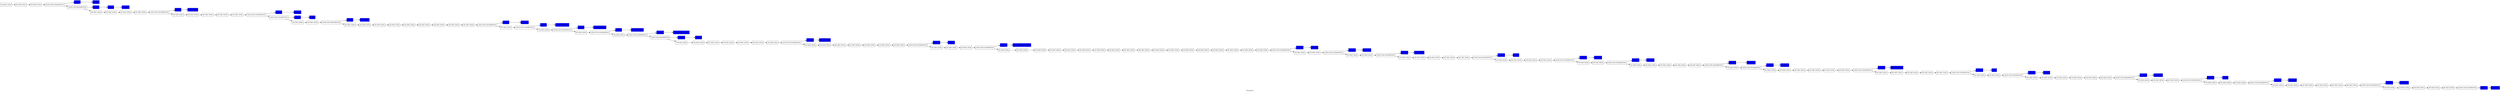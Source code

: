 digraph G {
rankdir = LR; 
	node [shape=record, color=black]; 
label = "Estructura";
color=black;
		n_0[label = "NO HAY LISTA"];
		n_1[label = "NO HAY LISTA"];
		n_2[label = "NO HAY LISTA"];
		n_3[label = "LISTA CON:1ELEMENTOS"];
subgraph Lista_0{
rankdir = UD; 
	node [shape=record, fillcolor ="blue", style ="filled", color=black]; 
n_3->Lista_0;
Lista_0->"Amador";
}
		n_4[label = "LISTA CON:2ELEMENTOS"];
subgraph Lista_1{
rankdir = UD; 
	node [shape=record, fillcolor ="blue", style ="filled", color=black]; 
"Aurora"->"Armados";
n_4->Lista_1;
Lista_1->"Aurora";
}
		n_5[label = "NO HAY LISTA"];
		n_6[label = "NO HAY LISTA"];
		n_7[label = "NO HAY LISTA"];
		n_8[label = "NO HAY LISTA"];
		n_9[label = "LISTA CON:1ELEMENTOS"];
subgraph Lista_2{
rankdir = UD; 
	node [shape=record, fillcolor ="blue", style ="filled", color=black]; 
n_9->Lista_2;
Lista_2->"A comer todo";
}
		n_10[label = "NO HAY LISTA"];
		n_11[label = "NO HAY LISTA"];
		n_12[label = "NO HAY LISTA"];
		n_13[label = "NO HAY LISTA"];
		n_14[label = "NO HAY LISTA"];
		n_15[label = "LISTA CON:1ELEMENTOS"];
subgraph Lista_3{
rankdir = UD; 
	node [shape=record, fillcolor ="blue", style ="filled", color=black]; 
n_15->Lista_3;
Lista_3->"Baltazar";
}
		n_16[label = "LISTA CON:1ELEMENTOS"];
subgraph Lista_4{
rankdir = UD; 
	node [shape=record, fillcolor ="blue", style ="filled", color=black]; 
n_16->Lista_4;
Lista_4->"Benito";
}
		n_17[label = "NO HAY LISTA"];
		n_18[label = "NO HAY LISTA"];
		n_19[label = "LISTA CON:1ELEMENTOS"];
subgraph Lista_5{
rankdir = UD; 
	node [shape=record, fillcolor ="blue", style ="filled", color=black]; 
n_19->Lista_5;
Lista_5->"Basic shoes";
}
		n_20[label = "NO HAY LISTA"];
		n_21[label = "NO HAY LISTA"];
		n_22[label = "NO HAY LISTA"];
		n_23[label = "NO HAY LISTA"];
		n_24[label = "NO HAY LISTA"];
		n_25[label = "NO HAY LISTA"];
		n_26[label = "NO HAY LISTA"];
		n_27[label = "NO HAY LISTA"];
		n_28[label = "NO HAY LISTA"];
		n_29[label = "LISTA CON:1ELEMENTOS"];
subgraph Lista_6{
rankdir = UD; 
	node [shape=record, fillcolor ="blue", style ="filled", color=black]; 
n_29->Lista_6;
Lista_6->"Bayoneta";
}
		n_30[label = "NO HAY LISTA"];
		n_31[label = "LISTA CON:1ELEMENTOS"];
subgraph Lista_7{
rankdir = UD; 
	node [shape=record, fillcolor ="blue", style ="filled", color=black]; 
n_31->Lista_7;
Lista_7->"Calzado deportivo";
}
		n_32[label = "NO HAY LISTA"];
		n_33[label = "LISTA CON:1ELEMENTOS"];
subgraph Lista_8{
rankdir = UD; 
	node [shape=record, fillcolor ="blue", style ="filled", color=black]; 
n_33->Lista_8;
Lista_8->"Cosas de beisbol";
}
		n_34[label = "NO HAY LISTA"];
		n_35[label = "LISTA CON:1ELEMENTOS"];
subgraph Lista_9{
rankdir = UD; 
	node [shape=record, fillcolor ="blue", style ="filled", color=black]; 
n_35->Lista_9;
Lista_9->"Comidas Juanito";
}
		n_36[label = "NO HAY LISTA"];
		n_37[label = "LISTA CON:1ELEMENTOS"];
subgraph Lista_10{
rankdir = UD; 
	node [shape=record, fillcolor ="blue", style ="filled", color=black]; 
n_37->Lista_10;
Lista_10->"Comedor La chapinita";
}
		n_38[label = "LISTA CON:1ELEMENTOS"];
subgraph Lista_11{
rankdir = UD; 
	node [shape=record, fillcolor ="blue", style ="filled", color=black]; 
n_38->Lista_11;
Lista_11->"Charlys";
}
		n_39[label = "NO HAY LISTA"];
		n_40[label = "NO HAY LISTA"];
		n_41[label = "NO HAY LISTA"];
		n_42[label = "NO HAY LISTA"];
		n_43[label = "NO HAY LISTA"];
		n_44[label = "NO HAY LISTA"];
		n_45[label = "NO HAY LISTA"];
		n_46[label = "LISTA CON:1ELEMENTOS"];
subgraph Lista_12{
rankdir = UD; 
	node [shape=record, fillcolor ="blue", style ="filled", color=black]; 
n_46->Lista_12;
Lista_12->"Deportes 2000";
}
		n_47[label = "NO HAY LISTA"];
		n_48[label = "NO HAY LISTA"];
		n_49[label = "NO HAY LISTA"];
		n_50[label = "NO HAY LISTA"];
		n_51[label = "NO HAY LISTA"];
		n_52[label = "NO HAY LISTA"];
		n_53[label = "NO HAY LISTA"];
		n_54[label = "LISTA CON:1ELEMENTOS"];
subgraph Lista_13{
rankdir = UD; 
	node [shape=record, fillcolor ="blue", style ="filled", color=black]; 
n_54->Lista_13;
Lista_13->"Demnys";
}
		n_55[label = "NO HAY LISTA"];
		n_56[label = "NO HAY LISTA"];
		n_57[label = "NO HAY LISTA"];
		n_58[label = "LISTA CON:1ELEMENTOS"];
subgraph Lista_14{
rankdir = UD; 
	node [shape=record, fillcolor ="blue", style ="filled", color=black]; 
n_58->Lista_14;
Lista_14->"De todo tipo de celulares";
}
		n_59[label = "NO HAY LISTA"];
		n_60[label = "NO HAY LISTA"];
		n_61[label = "NO HAY LISTA"];
		n_62[label = "NO HAY LISTA"];
		n_63[label = "NO HAY LISTA"];
		n_64[label = "NO HAY LISTA"];
		n_65[label = "NO HAY LISTA"];
		n_66[label = "NO HAY LISTA"];
		n_67[label = "NO HAY LISTA"];
		n_68[label = "NO HAY LISTA"];
		n_69[label = "NO HAY LISTA"];
		n_70[label = "NO HAY LISTA"];
		n_71[label = "NO HAY LISTA"];
		n_72[label = "NO HAY LISTA"];
		n_73[label = "NO HAY LISTA"];
		n_74[label = "NO HAY LISTA"];
		n_75[label = "NO HAY LISTA"];
		n_76[label = "NO HAY LISTA"];
		n_77[label = "LISTA CON:1ELEMENTOS"];
subgraph Lista_15{
rankdir = UD; 
	node [shape=record, fillcolor ="blue", style ="filled", color=black]; 
n_77->Lista_15;
Lista_15->"Franklin";
}
		n_78[label = "NO HAY LISTA"];
		n_79[label = "NO HAY LISTA"];
		n_80[label = "LISTA CON:1ELEMENTOS"];
subgraph Lista_16{
rankdir = UD; 
	node [shape=record, fillcolor ="blue", style ="filled", color=black]; 
n_80->Lista_16;
Lista_16->"Food shop";
}
		n_81[label = "NO HAY LISTA"];
		n_82[label = "NO HAY LISTA"];
		n_83[label = "LISTA CON:1ELEMENTOS"];
subgraph Lista_17{
rankdir = UD; 
	node [shape=record, fillcolor ="blue", style ="filled", color=black]; 
n_83->Lista_17;
Lista_17->"Food Market";
}
		n_84[label = "NO HAY LISTA"];
		n_85[label = "NO HAY LISTA"];
		n_86[label = "NO HAY LISTA"];
		n_87[label = "NO HAY LISTA"];
		n_88[label = "NO HAY LISTA"];
		n_89[label = "LISTA CON:1ELEMENTOS"];
subgraph Lista_18{
rankdir = UD; 
	node [shape=record, fillcolor ="blue", style ="filled", color=black]; 
n_89->Lista_18;
Lista_18->"Fishop";
}
		n_90[label = "NO HAY LISTA"];
		n_91[label = "NO HAY LISTA"];
		n_92[label = "NO HAY LISTA"];
		n_93[label = "NO HAY LISTA"];
		n_94[label = "LISTA CON:1ELEMENTOS"];
subgraph Lista_19{
rankdir = UD; 
	node [shape=record, fillcolor ="blue", style ="filled", color=black]; 
n_94->Lista_19;
Lista_19->"Gatorade";
}
		n_95[label = "NO HAY LISTA"];
		n_96[label = "NO HAY LISTA"];
		n_97[label = "LISTA CON:1ELEMENTOS"];
subgraph Lista_20{
rankdir = UD; 
	node [shape=record, fillcolor ="blue", style ="filled", color=black]; 
n_97->Lista_20;
Lista_20->"Go Green";
}
		n_98[label = "NO HAY LISTA"];
		n_99[label = "NO HAY LISTA"];
		n_100[label = "NO HAY LISTA"];
		n_101[label = "NO HAY LISTA"];
		n_102[label = "NO HAY LISTA"];
		n_103[label = "LISTA CON:1ELEMENTOS"];
subgraph Lista_21{
rankdir = UD; 
	node [shape=record, fillcolor ="blue", style ="filled", color=black]; 
n_103->Lista_21;
Lista_21->"GeekStore";
}
		n_104[label = "NO HAY LISTA"];
		n_105[label = "LISTA CON:1ELEMENTOS"];
subgraph Lista_22{
rankdir = UD; 
	node [shape=record, fillcolor ="blue", style ="filled", color=black]; 
n_105->Lista_22;
Lista_22->"Go movies";
}
		n_106[label = "NO HAY LISTA"];
		n_107[label = "NO HAY LISTA"];
		n_108[label = "NO HAY LISTA"];
		n_109[label = "NO HAY LISTA"];
		n_110[label = "NO HAY LISTA"];
		n_111[label = "NO HAY LISTA"];
		n_112[label = "LISTA CON:1ELEMENTOS"];
subgraph Lista_23{
rankdir = UD; 
	node [shape=record, fillcolor ="blue", style ="filled", color=black]; 
n_112->Lista_23;
Lista_23->"House of Boxing";
}
		n_113[label = "NO HAY LISTA"];
		n_114[label = "NO HAY LISTA"];
		n_115[label = "NO HAY LISTA"];
		n_116[label = "NO HAY LISTA"];
		n_117[label = "NO HAY LISTA"];
		n_118[label = "LISTA CON:1ELEMENTOS"];
subgraph Lista_24{
rankdir = UD; 
	node [shape=record, fillcolor ="blue", style ="filled", color=black]; 
n_118->Lista_24;
Lista_24->"ITEC";
}
		n_119[label = "NO HAY LISTA"];
		n_120[label = "NO HAY LISTA"];
		n_121[label = "LISTA CON:1ELEMENTOS"];
subgraph Lista_25{
rankdir = UD; 
	node [shape=record, fillcolor ="blue", style ="filled", color=black]; 
n_121->Lista_25;
Lista_25->"Intercel";
}
		n_122[label = "NO HAY LISTA"];
		n_123[label = "NO HAY LISTA"];
		n_124[label = "NO HAY LISTA"];
		n_125[label = "NO HAY LISTA"];
		n_126[label = "NO HAY LISTA"];
		n_127[label = "NO HAY LISTA"];
		n_128[label = "LISTA CON:1ELEMENTOS"];
subgraph Lista_26{
rankdir = UD; 
	node [shape=record, fillcolor ="blue", style ="filled", color=black]; 
n_128->Lista_26;
Lista_26->"Jogo bonito";
}
		n_129[label = "NO HAY LISTA"];
		n_130[label = "NO HAY LISTA"];
		n_131[label = "NO HAY LISTA"];
		n_132[label = "LISTA CON:1ELEMENTOS"];
subgraph Lista_27{
rankdir = UD; 
	node [shape=record, fillcolor ="blue", style ="filled", color=black]; 
n_132->Lista_27;
Lista_27->"Jungle";
}
		n_133[label = "NO HAY LISTA"];
		n_134[label = "NO HAY LISTA"];
		n_135[label = "NO HAY LISTA"];
		n_136[label = "LISTA CON:1ELEMENTOS"];
subgraph Lista_28{
rankdir = UD; 
	node [shape=record, fillcolor ="blue", style ="filled", color=black]; 
n_136->Lista_28;
Lista_28->"Jose taller";
}
		n_137[label = "NO HAY LISTA"];
		n_138[label = "NO HAY LISTA"];
		n_139[label = "NO HAY LISTA"];
		n_140[label = "NO HAY LISTA"];
		n_141[label = "NO HAY LISTA"];
		n_142[label = "NO HAY LISTA"];
		n_143[label = "LISTA CON:1ELEMENTOS"];
subgraph Lista_29{
rankdir = UD; 
	node [shape=record, fillcolor ="blue", style ="filled", color=black]; 
n_143->Lista_29;
Lista_29->"Kikes Pizza";
}
		n_144[label = "NO HAY LISTA"];
		n_145[label = "NO HAY LISTA"];
		n_146[label = "NO HAY LISTA"];
		n_147[label = "NO HAY LISTA"];
		n_148[label = "NO HAY LISTA"];
		n_149[label = "LISTA CON:1ELEMENTOS"];
subgraph Lista_30{
rankdir = UD; 
	node [shape=record, fillcolor ="blue", style ="filled", color=black]; 
n_149->Lista_30;
Lista_30->"Karate Kid";
}
n_0->n_1;
n_1->n_2;
n_2->n_3;
n_3->n_4;
n_4->n_5;
n_5->n_6;
n_6->n_7;
n_7->n_8;
n_8->n_9;
n_9->n_10;
n_10->n_11;
n_11->n_12;
n_12->n_13;
n_13->n_14;
n_14->n_15;
n_15->n_16;
n_16->n_17;
n_17->n_18;
n_18->n_19;
n_19->n_20;
n_20->n_21;
n_21->n_22;
n_22->n_23;
n_23->n_24;
n_24->n_25;
n_25->n_26;
n_26->n_27;
n_27->n_28;
n_28->n_29;
n_29->n_30;
n_30->n_31;
n_31->n_32;
n_32->n_33;
n_33->n_34;
n_34->n_35;
n_35->n_36;
n_36->n_37;
n_37->n_38;
n_38->n_39;
n_39->n_40;
n_40->n_41;
n_41->n_42;
n_42->n_43;
n_43->n_44;
n_44->n_45;
n_45->n_46;
n_46->n_47;
n_47->n_48;
n_48->n_49;
n_49->n_50;
n_50->n_51;
n_51->n_52;
n_52->n_53;
n_53->n_54;
n_54->n_55;
n_55->n_56;
n_56->n_57;
n_57->n_58;
n_58->n_59;
n_59->n_60;
n_60->n_61;
n_61->n_62;
n_62->n_63;
n_63->n_64;
n_64->n_65;
n_65->n_66;
n_66->n_67;
n_67->n_68;
n_68->n_69;
n_69->n_70;
n_70->n_71;
n_71->n_72;
n_72->n_73;
n_73->n_74;
n_74->n_75;
n_75->n_76;
n_76->n_77;
n_77->n_78;
n_78->n_79;
n_79->n_80;
n_80->n_81;
n_81->n_82;
n_82->n_83;
n_83->n_84;
n_84->n_85;
n_85->n_86;
n_86->n_87;
n_87->n_88;
n_88->n_89;
n_89->n_90;
n_90->n_91;
n_91->n_92;
n_92->n_93;
n_93->n_94;
n_94->n_95;
n_95->n_96;
n_96->n_97;
n_97->n_98;
n_98->n_99;
n_99->n_100;
n_100->n_101;
n_101->n_102;
n_102->n_103;
n_103->n_104;
n_104->n_105;
n_105->n_106;
n_106->n_107;
n_107->n_108;
n_108->n_109;
n_109->n_110;
n_110->n_111;
n_111->n_112;
n_112->n_113;
n_113->n_114;
n_114->n_115;
n_115->n_116;
n_116->n_117;
n_117->n_118;
n_118->n_119;
n_119->n_120;
n_120->n_121;
n_121->n_122;
n_122->n_123;
n_123->n_124;
n_124->n_125;
n_125->n_126;
n_126->n_127;
n_127->n_128;
n_128->n_129;
n_129->n_130;
n_130->n_131;
n_131->n_132;
n_132->n_133;
n_133->n_134;
n_134->n_135;
n_135->n_136;
n_136->n_137;
n_137->n_138;
n_138->n_139;
n_139->n_140;
n_140->n_141;
n_141->n_142;
n_142->n_143;
n_143->n_144;
n_144->n_145;
n_145->n_146;
n_146->n_147;
n_147->n_148;
n_148->n_149;
}
